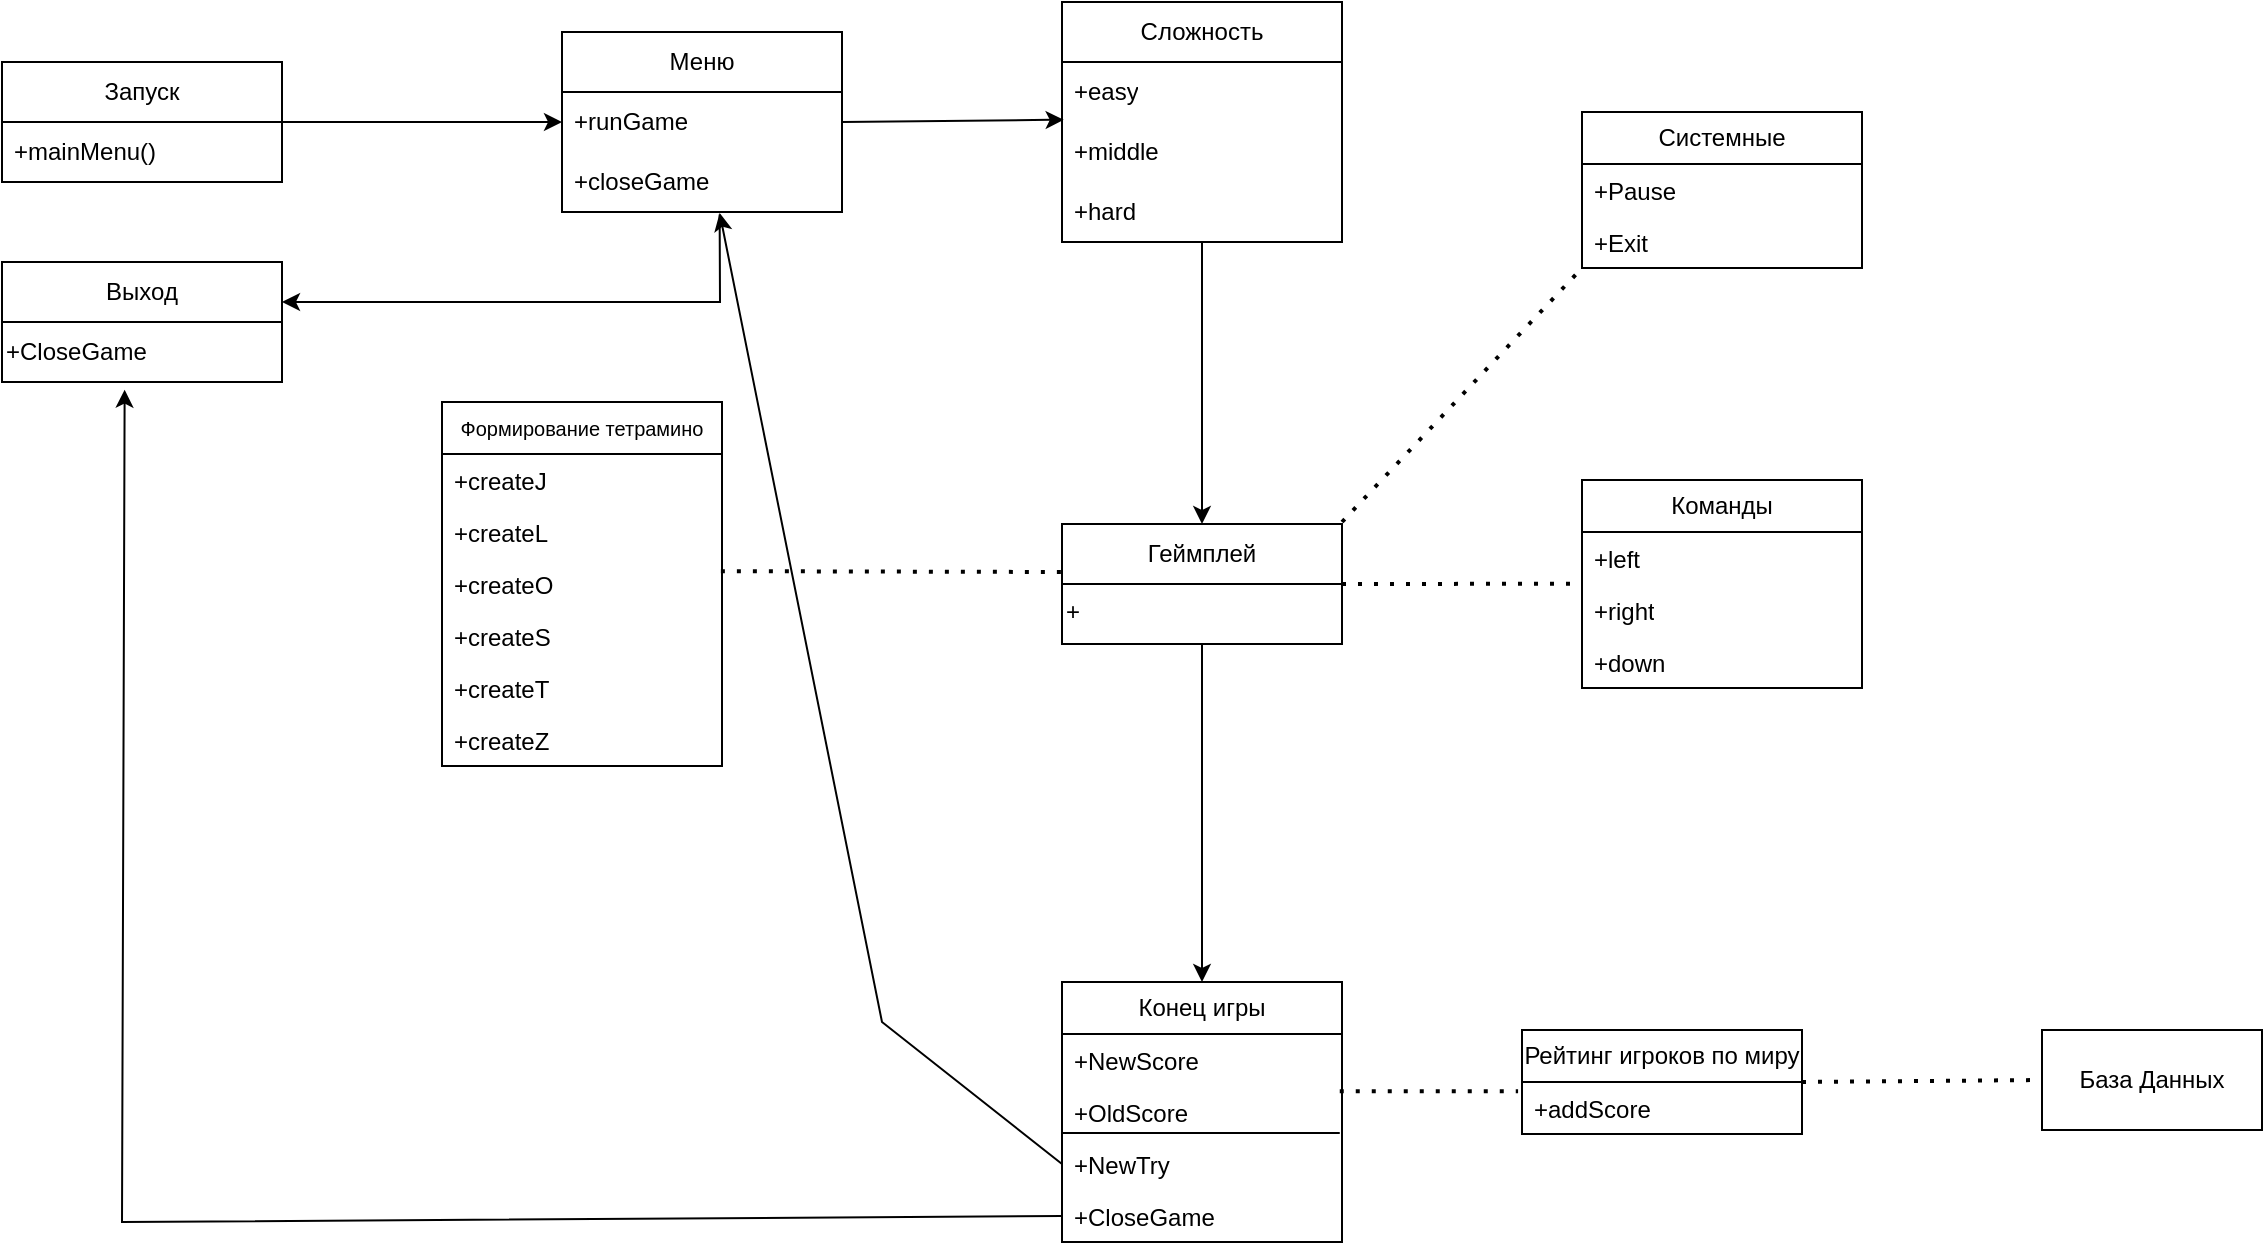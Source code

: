 <mxfile version="28.2.7">
  <diagram name="Page-1" id="0783ab3e-0a74-02c8-0abd-f7b4e66b4bec">
    <mxGraphModel dx="2032" dy="662" grid="1" gridSize="10" guides="1" tooltips="1" connect="1" arrows="1" fold="1" page="1" pageScale="1" pageWidth="850" pageHeight="1100" background="none" math="0" shadow="0">
      <root>
        <mxCell id="0" />
        <mxCell id="1" parent="0" />
        <mxCell id="G0-5LeA9Ahqn3EgTwZ8T-7" value="" style="edgeStyle=orthogonalEdgeStyle;rounded=0;orthogonalLoop=1;jettySize=auto;html=1;" edge="1" parent="1" source="G0-5LeA9Ahqn3EgTwZ8T-1" target="G0-5LeA9Ahqn3EgTwZ8T-5">
          <mxGeometry relative="1" as="geometry" />
        </mxCell>
        <mxCell id="G0-5LeA9Ahqn3EgTwZ8T-1" value="Запуск" style="swimlane;fontStyle=0;childLayout=stackLayout;horizontal=1;startSize=30;horizontalStack=0;resizeParent=1;resizeParentMax=0;resizeLast=0;collapsible=1;marginBottom=0;whiteSpace=wrap;html=1;" vertex="1" parent="1">
          <mxGeometry x="-840" y="40" width="140" height="60" as="geometry" />
        </mxCell>
        <mxCell id="G0-5LeA9Ahqn3EgTwZ8T-2" value="+mainMenu()" style="text;strokeColor=none;fillColor=none;align=left;verticalAlign=middle;spacingLeft=4;spacingRight=4;overflow=hidden;points=[[0,0.5],[1,0.5]];portConstraint=eastwest;rotatable=0;whiteSpace=wrap;html=1;" vertex="1" parent="G0-5LeA9Ahqn3EgTwZ8T-1">
          <mxGeometry y="30" width="140" height="30" as="geometry" />
        </mxCell>
        <mxCell id="G0-5LeA9Ahqn3EgTwZ8T-5" value="Меню" style="swimlane;fontStyle=0;childLayout=stackLayout;horizontal=1;startSize=30;horizontalStack=0;resizeParent=1;resizeParentMax=0;resizeLast=0;collapsible=1;marginBottom=0;whiteSpace=wrap;html=1;" vertex="1" parent="1">
          <mxGeometry x="-560" y="25" width="140" height="90" as="geometry" />
        </mxCell>
        <mxCell id="G0-5LeA9Ahqn3EgTwZ8T-6" value="+runGame" style="text;strokeColor=none;fillColor=none;align=left;verticalAlign=middle;spacingLeft=4;spacingRight=4;overflow=hidden;points=[[0,0.5],[1,0.5]];portConstraint=eastwest;rotatable=0;whiteSpace=wrap;html=1;" vertex="1" parent="G0-5LeA9Ahqn3EgTwZ8T-5">
          <mxGeometry y="30" width="140" height="30" as="geometry" />
        </mxCell>
        <mxCell id="G0-5LeA9Ahqn3EgTwZ8T-8" value="+closeGame" style="text;strokeColor=none;fillColor=none;align=left;verticalAlign=middle;spacingLeft=4;spacingRight=4;overflow=hidden;points=[[0,0.5],[1,0.5]];portConstraint=eastwest;rotatable=0;whiteSpace=wrap;html=1;" vertex="1" parent="G0-5LeA9Ahqn3EgTwZ8T-5">
          <mxGeometry y="60" width="140" height="30" as="geometry" />
        </mxCell>
        <mxCell id="G0-5LeA9Ahqn3EgTwZ8T-10" value="Выход" style="swimlane;fontStyle=0;childLayout=stackLayout;horizontal=1;startSize=30;horizontalStack=0;resizeParent=1;resizeParentMax=0;resizeLast=0;collapsible=1;marginBottom=0;whiteSpace=wrap;html=1;" vertex="1" parent="1">
          <mxGeometry x="-840" y="140" width="140" height="60" as="geometry" />
        </mxCell>
        <mxCell id="G0-5LeA9Ahqn3EgTwZ8T-15" value="" style="endArrow=classic;html=1;rounded=0;exitX=0.563;exitY=1.043;exitDx=0;exitDy=0;exitPerimeter=0;" edge="1" parent="1" source="G0-5LeA9Ahqn3EgTwZ8T-8">
          <mxGeometry width="50" height="50" relative="1" as="geometry">
            <mxPoint x="-480" y="159" as="sourcePoint" />
            <mxPoint x="-700" y="160" as="targetPoint" />
            <Array as="points">
              <mxPoint x="-481" y="160" />
            </Array>
          </mxGeometry>
        </mxCell>
        <mxCell id="G0-5LeA9Ahqn3EgTwZ8T-16" value="" style="endArrow=classic;html=1;rounded=0;exitX=1;exitY=0.5;exitDx=0;exitDy=0;entryX=0.006;entryY=-0.038;entryDx=0;entryDy=0;entryPerimeter=0;" edge="1" parent="1" source="G0-5LeA9Ahqn3EgTwZ8T-6" target="G0-5LeA9Ahqn3EgTwZ8T-19">
          <mxGeometry width="50" height="50" relative="1" as="geometry">
            <mxPoint x="-620" y="210" as="sourcePoint" />
            <mxPoint x="-314.857" y="70" as="targetPoint" />
          </mxGeometry>
        </mxCell>
        <mxCell id="G0-5LeA9Ahqn3EgTwZ8T-26" value="" style="edgeStyle=orthogonalEdgeStyle;rounded=0;orthogonalLoop=1;jettySize=auto;html=1;" edge="1" parent="1" source="G0-5LeA9Ahqn3EgTwZ8T-17" target="G0-5LeA9Ahqn3EgTwZ8T-22">
          <mxGeometry relative="1" as="geometry" />
        </mxCell>
        <mxCell id="G0-5LeA9Ahqn3EgTwZ8T-17" value="Сложность" style="swimlane;fontStyle=0;childLayout=stackLayout;horizontal=1;startSize=30;horizontalStack=0;resizeParent=1;resizeParentMax=0;resizeLast=0;collapsible=1;marginBottom=0;whiteSpace=wrap;html=1;" vertex="1" parent="1">
          <mxGeometry x="-310" y="10" width="140" height="120" as="geometry" />
        </mxCell>
        <mxCell id="G0-5LeA9Ahqn3EgTwZ8T-18" value="+easy" style="text;strokeColor=none;fillColor=none;align=left;verticalAlign=middle;spacingLeft=4;spacingRight=4;overflow=hidden;points=[[0,0.5],[1,0.5]];portConstraint=eastwest;rotatable=0;whiteSpace=wrap;html=1;" vertex="1" parent="G0-5LeA9Ahqn3EgTwZ8T-17">
          <mxGeometry y="30" width="140" height="30" as="geometry" />
        </mxCell>
        <mxCell id="G0-5LeA9Ahqn3EgTwZ8T-19" value="+middle" style="text;strokeColor=none;fillColor=none;align=left;verticalAlign=middle;spacingLeft=4;spacingRight=4;overflow=hidden;points=[[0,0.5],[1,0.5]];portConstraint=eastwest;rotatable=0;whiteSpace=wrap;html=1;" vertex="1" parent="G0-5LeA9Ahqn3EgTwZ8T-17">
          <mxGeometry y="60" width="140" height="30" as="geometry" />
        </mxCell>
        <mxCell id="G0-5LeA9Ahqn3EgTwZ8T-20" value="+hard" style="text;strokeColor=none;fillColor=none;align=left;verticalAlign=middle;spacingLeft=4;spacingRight=4;overflow=hidden;points=[[0,0.5],[1,0.5]];portConstraint=eastwest;rotatable=0;whiteSpace=wrap;html=1;" vertex="1" parent="G0-5LeA9Ahqn3EgTwZ8T-17">
          <mxGeometry y="90" width="140" height="30" as="geometry" />
        </mxCell>
        <mxCell id="G0-5LeA9Ahqn3EgTwZ8T-47" value="" style="edgeStyle=orthogonalEdgeStyle;rounded=0;orthogonalLoop=1;jettySize=auto;html=1;" edge="1" parent="1" source="G0-5LeA9Ahqn3EgTwZ8T-22">
          <mxGeometry relative="1" as="geometry">
            <mxPoint x="-240" y="500" as="targetPoint" />
          </mxGeometry>
        </mxCell>
        <mxCell id="G0-5LeA9Ahqn3EgTwZ8T-22" value="Геймплей" style="swimlane;fontStyle=0;childLayout=stackLayout;horizontal=1;startSize=30;horizontalStack=0;resizeParent=1;resizeParentMax=0;resizeLast=0;collapsible=1;marginBottom=0;whiteSpace=wrap;html=1;" vertex="1" parent="1">
          <mxGeometry x="-310" y="271" width="140" height="60" as="geometry" />
        </mxCell>
        <mxCell id="G0-5LeA9Ahqn3EgTwZ8T-27" value="&lt;font style=&quot;font-size: 10px;&quot;&gt;Формирование тетрамино&lt;/font&gt;" style="swimlane;fontStyle=0;childLayout=stackLayout;horizontal=1;startSize=26;fillColor=none;horizontalStack=0;resizeParent=1;resizeParentMax=0;resizeLast=0;collapsible=1;marginBottom=0;whiteSpace=wrap;html=1;" vertex="1" parent="1">
          <mxGeometry x="-620" y="210" width="140" height="182" as="geometry" />
        </mxCell>
        <mxCell id="G0-5LeA9Ahqn3EgTwZ8T-28" value="+createJ" style="text;strokeColor=none;fillColor=none;align=left;verticalAlign=top;spacingLeft=4;spacingRight=4;overflow=hidden;rotatable=0;points=[[0,0.5],[1,0.5]];portConstraint=eastwest;whiteSpace=wrap;html=1;" vertex="1" parent="G0-5LeA9Ahqn3EgTwZ8T-27">
          <mxGeometry y="26" width="140" height="26" as="geometry" />
        </mxCell>
        <mxCell id="G0-5LeA9Ahqn3EgTwZ8T-29" value="+createL" style="text;strokeColor=none;fillColor=none;align=left;verticalAlign=top;spacingLeft=4;spacingRight=4;overflow=hidden;rotatable=0;points=[[0,0.5],[1,0.5]];portConstraint=eastwest;whiteSpace=wrap;html=1;" vertex="1" parent="G0-5LeA9Ahqn3EgTwZ8T-27">
          <mxGeometry y="52" width="140" height="26" as="geometry" />
        </mxCell>
        <mxCell id="G0-5LeA9Ahqn3EgTwZ8T-30" value="+createO" style="text;strokeColor=none;fillColor=none;align=left;verticalAlign=top;spacingLeft=4;spacingRight=4;overflow=hidden;rotatable=0;points=[[0,0.5],[1,0.5]];portConstraint=eastwest;whiteSpace=wrap;html=1;" vertex="1" parent="G0-5LeA9Ahqn3EgTwZ8T-27">
          <mxGeometry y="78" width="140" height="26" as="geometry" />
        </mxCell>
        <mxCell id="G0-5LeA9Ahqn3EgTwZ8T-31" value="+createS" style="text;strokeColor=none;fillColor=none;align=left;verticalAlign=top;spacingLeft=4;spacingRight=4;overflow=hidden;rotatable=0;points=[[0,0.5],[1,0.5]];portConstraint=eastwest;whiteSpace=wrap;html=1;" vertex="1" parent="G0-5LeA9Ahqn3EgTwZ8T-27">
          <mxGeometry y="104" width="140" height="26" as="geometry" />
        </mxCell>
        <mxCell id="G0-5LeA9Ahqn3EgTwZ8T-32" value="+createT" style="text;strokeColor=none;fillColor=none;align=left;verticalAlign=top;spacingLeft=4;spacingRight=4;overflow=hidden;rotatable=0;points=[[0,0.5],[1,0.5]];portConstraint=eastwest;whiteSpace=wrap;html=1;" vertex="1" parent="G0-5LeA9Ahqn3EgTwZ8T-27">
          <mxGeometry y="130" width="140" height="26" as="geometry" />
        </mxCell>
        <mxCell id="G0-5LeA9Ahqn3EgTwZ8T-33" value="+createZ" style="text;strokeColor=none;fillColor=none;align=left;verticalAlign=top;spacingLeft=4;spacingRight=4;overflow=hidden;rotatable=0;points=[[0,0.5],[1,0.5]];portConstraint=eastwest;whiteSpace=wrap;html=1;" vertex="1" parent="G0-5LeA9Ahqn3EgTwZ8T-27">
          <mxGeometry y="156" width="140" height="26" as="geometry" />
        </mxCell>
        <mxCell id="G0-5LeA9Ahqn3EgTwZ8T-35" value="" style="endArrow=none;dashed=1;html=1;dashPattern=1 3;strokeWidth=2;rounded=0;exitX=0.996;exitY=0.253;exitDx=0;exitDy=0;exitPerimeter=0;" edge="1" parent="1" source="G0-5LeA9Ahqn3EgTwZ8T-30">
          <mxGeometry width="50" height="50" relative="1" as="geometry">
            <mxPoint x="-430" y="270" as="sourcePoint" />
            <mxPoint x="-310" y="295" as="targetPoint" />
          </mxGeometry>
        </mxCell>
        <mxCell id="G0-5LeA9Ahqn3EgTwZ8T-36" value="Команды" style="swimlane;fontStyle=0;childLayout=stackLayout;horizontal=1;startSize=26;fillColor=none;horizontalStack=0;resizeParent=1;resizeParentMax=0;resizeLast=0;collapsible=1;marginBottom=0;whiteSpace=wrap;html=1;" vertex="1" parent="1">
          <mxGeometry x="-50" y="249" width="140" height="104" as="geometry" />
        </mxCell>
        <mxCell id="G0-5LeA9Ahqn3EgTwZ8T-37" value="+left" style="text;strokeColor=none;fillColor=none;align=left;verticalAlign=top;spacingLeft=4;spacingRight=4;overflow=hidden;rotatable=0;points=[[0,0.5],[1,0.5]];portConstraint=eastwest;whiteSpace=wrap;html=1;" vertex="1" parent="G0-5LeA9Ahqn3EgTwZ8T-36">
          <mxGeometry y="26" width="140" height="26" as="geometry" />
        </mxCell>
        <mxCell id="G0-5LeA9Ahqn3EgTwZ8T-38" value="+right" style="text;strokeColor=none;fillColor=none;align=left;verticalAlign=top;spacingLeft=4;spacingRight=4;overflow=hidden;rotatable=0;points=[[0,0.5],[1,0.5]];portConstraint=eastwest;whiteSpace=wrap;html=1;" vertex="1" parent="G0-5LeA9Ahqn3EgTwZ8T-36">
          <mxGeometry y="52" width="140" height="26" as="geometry" />
        </mxCell>
        <mxCell id="G0-5LeA9Ahqn3EgTwZ8T-39" value="+down" style="text;strokeColor=none;fillColor=none;align=left;verticalAlign=top;spacingLeft=4;spacingRight=4;overflow=hidden;rotatable=0;points=[[0,0.5],[1,0.5]];portConstraint=eastwest;whiteSpace=wrap;html=1;" vertex="1" parent="G0-5LeA9Ahqn3EgTwZ8T-36">
          <mxGeometry y="78" width="140" height="26" as="geometry" />
        </mxCell>
        <mxCell id="G0-5LeA9Ahqn3EgTwZ8T-44" value="" style="endArrow=none;dashed=1;html=1;dashPattern=1 3;strokeWidth=2;rounded=0;exitX=1;exitY=0.5;exitDx=0;exitDy=0;entryX=0.002;entryY=-0.005;entryDx=0;entryDy=0;entryPerimeter=0;" edge="1" parent="1" source="G0-5LeA9Ahqn3EgTwZ8T-22" target="G0-5LeA9Ahqn3EgTwZ8T-38">
          <mxGeometry width="50" height="50" relative="1" as="geometry">
            <mxPoint x="-210" y="270" as="sourcePoint" />
            <mxPoint x="-160" y="220" as="targetPoint" />
          </mxGeometry>
        </mxCell>
        <mxCell id="G0-5LeA9Ahqn3EgTwZ8T-45" value="+" style="text;html=1;whiteSpace=wrap;strokeColor=none;fillColor=none;align=left;verticalAlign=middle;rounded=0;" vertex="1" parent="1">
          <mxGeometry x="-310" y="300" width="140" height="30" as="geometry" />
        </mxCell>
        <mxCell id="G0-5LeA9Ahqn3EgTwZ8T-53" value="Конец игры" style="swimlane;fontStyle=0;childLayout=stackLayout;horizontal=1;startSize=26;fillColor=none;horizontalStack=0;resizeParent=1;resizeParentMax=0;resizeLast=0;collapsible=1;marginBottom=0;whiteSpace=wrap;html=1;" vertex="1" parent="1">
          <mxGeometry x="-310" y="500" width="140" height="130" as="geometry" />
        </mxCell>
        <mxCell id="G0-5LeA9Ahqn3EgTwZ8T-54" value="+NewScore" style="text;strokeColor=none;fillColor=none;align=left;verticalAlign=top;spacingLeft=4;spacingRight=4;overflow=hidden;rotatable=0;points=[[0,0.5],[1,0.5]];portConstraint=eastwest;whiteSpace=wrap;html=1;" vertex="1" parent="G0-5LeA9Ahqn3EgTwZ8T-53">
          <mxGeometry y="26" width="140" height="26" as="geometry" />
        </mxCell>
        <mxCell id="G0-5LeA9Ahqn3EgTwZ8T-55" value="+OldScore" style="text;strokeColor=none;fillColor=none;align=left;verticalAlign=top;spacingLeft=4;spacingRight=4;overflow=hidden;rotatable=0;points=[[0,0.5],[1,0.5]];portConstraint=eastwest;whiteSpace=wrap;html=1;" vertex="1" parent="G0-5LeA9Ahqn3EgTwZ8T-53">
          <mxGeometry y="52" width="140" height="26" as="geometry" />
        </mxCell>
        <mxCell id="G0-5LeA9Ahqn3EgTwZ8T-69" value="+NewTry" style="text;strokeColor=none;fillColor=none;align=left;verticalAlign=top;spacingLeft=4;spacingRight=4;overflow=hidden;rotatable=0;points=[[0,0.5],[1,0.5]];portConstraint=eastwest;whiteSpace=wrap;html=1;" vertex="1" parent="G0-5LeA9Ahqn3EgTwZ8T-53">
          <mxGeometry y="78" width="140" height="26" as="geometry" />
        </mxCell>
        <mxCell id="G0-5LeA9Ahqn3EgTwZ8T-70" value="+CloseGame" style="text;strokeColor=none;fillColor=none;align=left;verticalAlign=top;spacingLeft=4;spacingRight=4;overflow=hidden;rotatable=0;points=[[0,0.5],[1,0.5]];portConstraint=eastwest;whiteSpace=wrap;html=1;" vertex="1" parent="G0-5LeA9Ahqn3EgTwZ8T-53">
          <mxGeometry y="104" width="140" height="26" as="geometry" />
        </mxCell>
        <mxCell id="G0-5LeA9Ahqn3EgTwZ8T-71" value="" style="endArrow=none;html=1;rounded=0;exitX=0;exitY=0.904;exitDx=0;exitDy=0;entryX=0.992;entryY=-0.096;entryDx=0;entryDy=0;entryPerimeter=0;exitPerimeter=0;" edge="1" parent="G0-5LeA9Ahqn3EgTwZ8T-53" source="G0-5LeA9Ahqn3EgTwZ8T-55" target="G0-5LeA9Ahqn3EgTwZ8T-69">
          <mxGeometry width="50" height="50" relative="1" as="geometry">
            <mxPoint y="-20" as="sourcePoint" />
            <mxPoint x="50" y="-70" as="targetPoint" />
          </mxGeometry>
        </mxCell>
        <mxCell id="G0-5LeA9Ahqn3EgTwZ8T-58" value="Рейтинг игроков по миру" style="swimlane;fontStyle=0;childLayout=stackLayout;horizontal=1;startSize=26;fillColor=none;horizontalStack=0;resizeParent=1;resizeParentMax=0;resizeLast=0;collapsible=1;marginBottom=0;whiteSpace=wrap;html=1;" vertex="1" parent="1">
          <mxGeometry x="-80" y="524" width="140" height="52" as="geometry" />
        </mxCell>
        <mxCell id="G0-5LeA9Ahqn3EgTwZ8T-59" value="+addScore" style="text;strokeColor=none;fillColor=none;align=left;verticalAlign=top;spacingLeft=4;spacingRight=4;overflow=hidden;rotatable=0;points=[[0,0.5],[1,0.5]];portConstraint=eastwest;whiteSpace=wrap;html=1;" vertex="1" parent="G0-5LeA9Ahqn3EgTwZ8T-58">
          <mxGeometry y="26" width="140" height="26" as="geometry" />
        </mxCell>
        <mxCell id="G0-5LeA9Ahqn3EgTwZ8T-62" value="+CloseGame" style="text;html=1;whiteSpace=wrap;strokeColor=none;fillColor=none;align=left;verticalAlign=middle;rounded=0;" vertex="1" parent="1">
          <mxGeometry x="-840" y="170" width="140" height="30" as="geometry" />
        </mxCell>
        <mxCell id="G0-5LeA9Ahqn3EgTwZ8T-72" value="" style="endArrow=classic;html=1;rounded=0;exitX=0;exitY=0.5;exitDx=0;exitDy=0;entryX=0.438;entryY=1.128;entryDx=0;entryDy=0;entryPerimeter=0;" edge="1" parent="1" source="G0-5LeA9Ahqn3EgTwZ8T-70" target="G0-5LeA9Ahqn3EgTwZ8T-62">
          <mxGeometry width="50" height="50" relative="1" as="geometry">
            <mxPoint x="-310" y="560" as="sourcePoint" />
            <mxPoint x="-730" y="580" as="targetPoint" />
            <Array as="points">
              <mxPoint x="-780" y="620" />
            </Array>
          </mxGeometry>
        </mxCell>
        <mxCell id="G0-5LeA9Ahqn3EgTwZ8T-73" value="" style="endArrow=classic;html=1;rounded=0;exitX=0;exitY=0.5;exitDx=0;exitDy=0;entryX=0.563;entryY=1.017;entryDx=0;entryDy=0;entryPerimeter=0;" edge="1" parent="1" source="G0-5LeA9Ahqn3EgTwZ8T-69" target="G0-5LeA9Ahqn3EgTwZ8T-8">
          <mxGeometry width="50" height="50" relative="1" as="geometry">
            <mxPoint x="-310" y="480" as="sourcePoint" />
            <mxPoint x="-260" y="430" as="targetPoint" />
            <Array as="points">
              <mxPoint x="-400" y="520" />
            </Array>
          </mxGeometry>
        </mxCell>
        <mxCell id="G0-5LeA9Ahqn3EgTwZ8T-78" value="База Данных" style="html=1;whiteSpace=wrap;" vertex="1" parent="1">
          <mxGeometry x="180" y="524" width="110" height="50" as="geometry" />
        </mxCell>
        <mxCell id="G0-5LeA9Ahqn3EgTwZ8T-79" value="" style="endArrow=none;dashed=1;html=1;dashPattern=1 3;strokeWidth=2;rounded=0;exitX=0.992;exitY=0.103;exitDx=0;exitDy=0;exitPerimeter=0;entryX=-0.014;entryY=0.179;entryDx=0;entryDy=0;entryPerimeter=0;" edge="1" parent="1" source="G0-5LeA9Ahqn3EgTwZ8T-55" target="G0-5LeA9Ahqn3EgTwZ8T-59">
          <mxGeometry width="50" height="50" relative="1" as="geometry">
            <mxPoint x="50" y="530" as="sourcePoint" />
            <mxPoint x="100" y="480" as="targetPoint" />
          </mxGeometry>
        </mxCell>
        <mxCell id="G0-5LeA9Ahqn3EgTwZ8T-81" value="" style="endArrow=none;dashed=1;html=1;dashPattern=1 3;strokeWidth=2;rounded=0;exitX=1;exitY=0.5;exitDx=0;exitDy=0;entryX=0;entryY=0.5;entryDx=0;entryDy=0;" edge="1" parent="1" source="G0-5LeA9Ahqn3EgTwZ8T-58" target="G0-5LeA9Ahqn3EgTwZ8T-78">
          <mxGeometry width="50" height="50" relative="1" as="geometry">
            <mxPoint x="50" y="540" as="sourcePoint" />
            <mxPoint x="100" y="490" as="targetPoint" />
          </mxGeometry>
        </mxCell>
        <mxCell id="G0-5LeA9Ahqn3EgTwZ8T-83" value="" style="endArrow=none;dashed=1;html=1;dashPattern=1 3;strokeWidth=2;rounded=0;entryX=0;entryY=1;entryDx=0;entryDy=0;" edge="1" parent="1" target="G0-5LeA9Ahqn3EgTwZ8T-84">
          <mxGeometry width="50" height="50" relative="1" as="geometry">
            <mxPoint x="-170" y="270" as="sourcePoint" />
            <mxPoint x="-40" y="120" as="targetPoint" />
          </mxGeometry>
        </mxCell>
        <mxCell id="G0-5LeA9Ahqn3EgTwZ8T-84" value="Системные" style="swimlane;fontStyle=0;childLayout=stackLayout;horizontal=1;startSize=26;fillColor=none;horizontalStack=0;resizeParent=1;resizeParentMax=0;resizeLast=0;collapsible=1;marginBottom=0;whiteSpace=wrap;html=1;" vertex="1" parent="1">
          <mxGeometry x="-50.0" y="65" width="140" height="78" as="geometry" />
        </mxCell>
        <mxCell id="G0-5LeA9Ahqn3EgTwZ8T-85" value="+Pause" style="text;strokeColor=none;fillColor=none;align=left;verticalAlign=top;spacingLeft=4;spacingRight=4;overflow=hidden;rotatable=0;points=[[0,0.5],[1,0.5]];portConstraint=eastwest;whiteSpace=wrap;html=1;" vertex="1" parent="G0-5LeA9Ahqn3EgTwZ8T-84">
          <mxGeometry y="26" width="140" height="26" as="geometry" />
        </mxCell>
        <mxCell id="G0-5LeA9Ahqn3EgTwZ8T-86" value="+Exit" style="text;strokeColor=none;fillColor=none;align=left;verticalAlign=top;spacingLeft=4;spacingRight=4;overflow=hidden;rotatable=0;points=[[0,0.5],[1,0.5]];portConstraint=eastwest;whiteSpace=wrap;html=1;" vertex="1" parent="G0-5LeA9Ahqn3EgTwZ8T-84">
          <mxGeometry y="52" width="140" height="26" as="geometry" />
        </mxCell>
      </root>
    </mxGraphModel>
  </diagram>
</mxfile>
